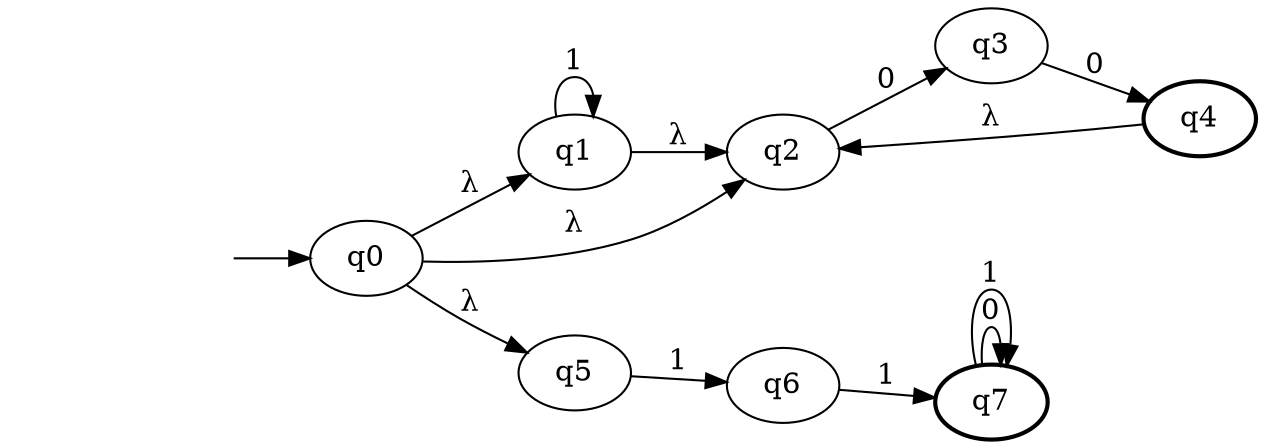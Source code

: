digraph afl1 { rankdir=LR;
	_invisible [style="invis"];
	q0;
	q1;
	q2;
	q3;
	q4 [penwidth="2"];
	q5;
	q6;
	q7 [penwidth="2"];
	_invisible -> q0;
	q0 -> q1 [label="&lambda;"];
	q0 -> q2 [label="&lambda;"];
	q0 -> q5 [label="&lambda;"];
	q1 -> q2 [label="&lambda;"];
	q4 -> q2 [label="&lambda;"];
	q1 -> q1 [label="1"];
	q2 -> q3 [label="0"];
	q3 -> q4 [label="0"];
	q5 -> q6 [label="1"];
	q6 -> q7 [label="1"];
	q7 -> q7 [label="0"];
	q7 -> q7 [label="1"];
}